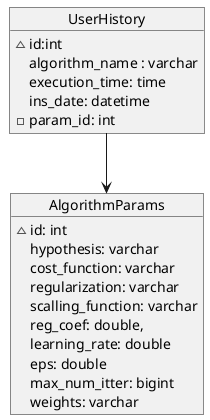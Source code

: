 @startuml
skinparam monochrome true
skinparam shadowing false


object UserHistory{
  ~id:int
  algorithm_name : varchar
  execution_time: time 
  ins_date: datetime
  - param_id: int
}

object AlgorithmParams{
    ~id: int
    hypothesis: varchar
    cost_function: varchar
    regularization: varchar
    scalling_function: varchar
    reg_coef: double,
    learning_rate: double
    eps: double
    max_num_itter: bigint
    weights: varchar
}

UserHistory -down-> AlgorithmParams

@enduml